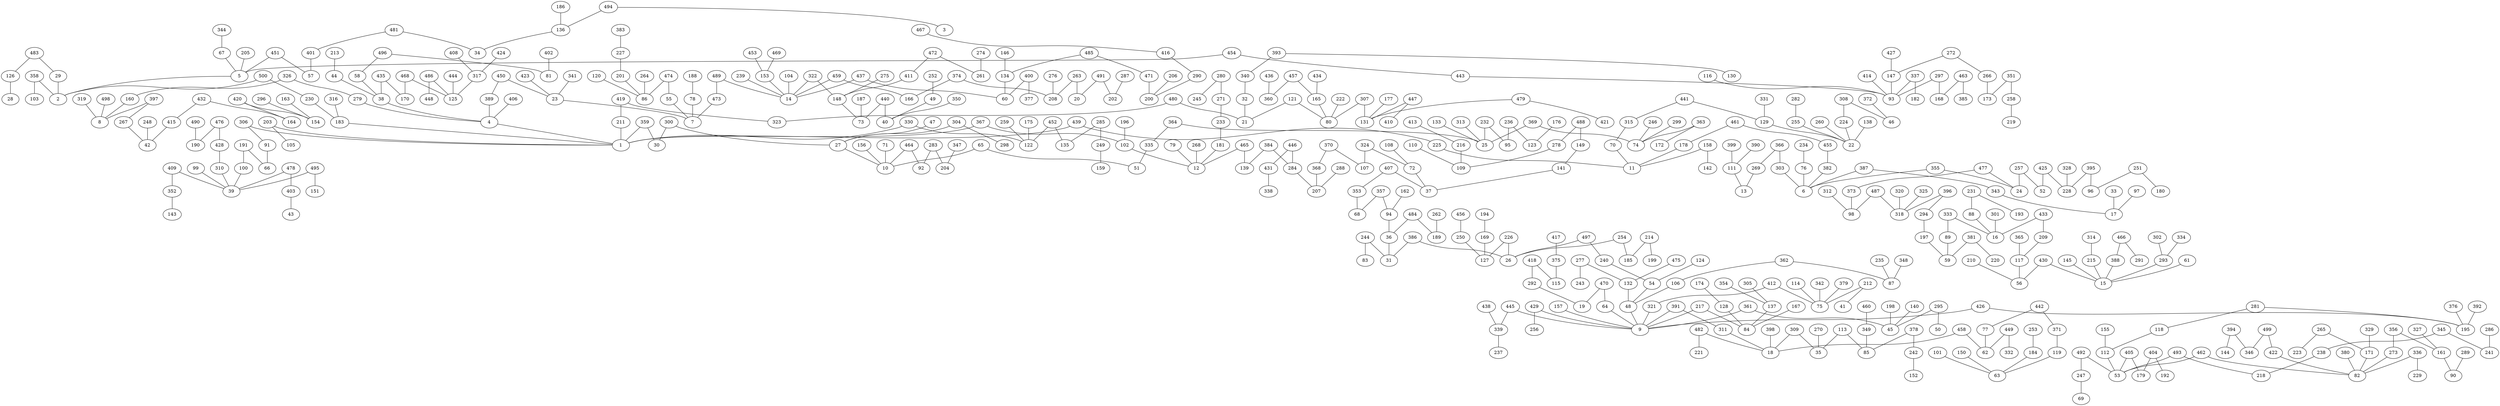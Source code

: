 graph x {
126 -- 28
483 -- 126
483 -- 29
29 -- 2
358 -- 103
358 -- 2
213 -- 44
44 -- 38
402 -- 81
496 -- 81
496 -- 58
58 -- 38
408 -- 317
424 -- 317
317 -- 125
444 -- 125
486 -- 448
486 -- 125
468 -- 125
468 -- 170
435 -- 170
435 -- 38
38 -- 4
319 -- 8
248 -- 42
163 -- 154
296 -- 154
420 -- 154
420 -- 164
432 -- 164
432 -- 415
415 -- 42
267 -- 42
397 -- 267
397 -- 8
498 -- 8
160 -- 8
326 -- 160
326 -- 279
279 -- 4
120 -- 86
383 -- 227
227 -- 201
201 -- 86
264 -- 86
474 -- 86
474 -- 55
55 -- 7
188 -- 78
78 -- 7
104 -- 14
453 -- 153
469 -- 153
153 -- 14
239 -- 14
187 -- 73
252 -- 49
49 -- 40
350 -- 40
440 -- 40
440 -- 73
148 -- 73
275 -- 148
274 -- 261
472 -- 261
472 -- 411
411 -- 148
322 -- 148
322 -- 14
146 -- 134
206 -- 200
467 -- 416
416 -- 290
290 -- 200
471 -- 200
485 -- 471
485 -- 134
134 -- 60
400 -- 377
400 -- 60
437 -- 60
437 -- 14
287 -- 202
491 -- 202
491 -- 20
263 -- 20
263 -- 208
276 -- 208
374 -- 208
374 -- 166
459 -- 166
459 -- 14
489 -- 14
489 -- 473
473 -- 7
23 -- 7
341 -- 23
423 -- 23
450 -- 23
450 -- 389
389 -- 4
406 -- 4
4 -- 1
203 -- 105
203 -- 1
393 -- 130
393 -- 340
340 -- 32
32 -- 21
434 -- 165
436 -- 360
457 -- 360
457 -- 165
165 -- 80
222 -- 80
177 -- 131
447 -- 410
447 -- 131
479 -- 421
479 -- 131
307 -- 131
307 -- 80
121 -- 80
121 -- 21
480 -- 21
480 -- 323
419 -- 323
419 -- 211
211 -- 1
99 -- 39
490 -- 190
476 -- 190
476 -- 428
428 -- 310
310 -- 39
352 -- 143
409 -- 352
409 -- 39
403 -- 43
478 -- 403
478 -- 39
495 -- 151
495 -- 39
100 -- 39
191 -- 100
191 -- 66
91 -- 66
306 -- 91
306 -- 1
175 -- 122
259 -- 122
249 -- 159
285 -- 249
285 -- 135
452 -- 135
452 -- 122
330 -- 122
330 -- 1
133 -- 25
176 -- 123
236 -- 123
236 -- 95
232 -- 95
232 -- 25
313 -- 25
246 -- 74
299 -- 74
363 -- 172
363 -- 74
369 -- 74
369 -- 25
364 -- 25
364 -- 335
335 -- 51
65 -- 51
65 -- 10
71 -- 10
156 -- 10
347 -- 204
283 -- 204
283 -- 92
464 -- 92
464 -- 10
27 -- 10
47 -- 27
304 -- 298
304 -- 27
300 -- 27
300 -- 30
359 -- 30
359 -- 1
79 -- 12
280 -- 245
280 -- 271
271 -- 233
233 -- 181
181 -- 12
268 -- 12
288 -- 207
110 -- 109
413 -- 216
216 -- 109
278 -- 109
488 -- 278
488 -- 149
149 -- 141
141 -- 37
244 -- 83
244 -- 31
194 -- 169
169 -- 127
456 -- 250
250 -- 127
226 -- 127
226 -- 26
214 -- 199
214 -- 185
254 -- 185
254 -- 26
417 -- 375
375 -- 115
418 -- 115
418 -- 292
292 -- 19
470 -- 19
470 -- 64
64 -- 9
157 -- 9
174 -- 128
128 -- 84
305 -- 137
354 -- 137
137 -- 84
167 -- 84
217 -- 84
217 -- 9
114 -- 75
212 -- 41
212 -- 75
342 -- 75
379 -- 75
412 -- 75
412 -- 321
321 -- 9
140 -- 45
198 -- 45
295 -- 50
295 -- 45
361 -- 45
361 -- 9
460 -- 349
349 -- 85
242 -- 152
378 -- 242
378 -- 85
113 -- 85
113 -- 35
270 -- 35
309 -- 35
309 -- 18
398 -- 18
101 -- 63
150 -- 63
253 -- 184
184 -- 63
119 -- 63
371 -- 119
442 -- 371
442 -- 77
77 -- 62
449 -- 332
449 -- 62
458 -- 62
458 -- 18
482 -- 221
482 -- 18
311 -- 18
391 -- 311
391 -- 9
404 -- 192
404 -- 179
405 -- 179
405 -- 53
265 -- 223
265 -- 171
329 -- 171
171 -- 82
289 -- 90
161 -- 90
327 -- 161
356 -- 161
356 -- 273
273 -- 82
336 -- 229
336 -- 82
380 -- 82
394 -- 144
394 -- 346
499 -- 346
499 -- 422
422 -- 82
462 -- 82
462 -- 53
247 -- 69
492 -- 247
492 -- 53
286 -- 241
345 -- 241
345 -- 238
238 -- 218
493 -- 218
493 -- 53
112 -- 53
155 -- 112
118 -- 112
281 -- 118
281 -- 195
376 -- 195
392 -- 195
426 -- 195
426 -- 9
429 -- 256
429 -- 9
339 -- 237
438 -- 339
445 -- 339
445 -- 9
48 -- 9
235 -- 87
348 -- 87
362 -- 87
362 -- 106
106 -- 48
277 -- 243
277 -- 132
475 -- 132
132 -- 48
54 -- 48
124 -- 54
240 -- 54
497 -- 240
497 -- 26
386 -- 26
386 -- 31
36 -- 31
262 -- 189
484 -- 189
484 -- 36
94 -- 36
162 -- 94
357 -- 94
357 -- 68
353 -- 68
407 -- 353
407 -- 37
72 -- 37
108 -- 72
324 -- 72
324 -- 107
370 -- 107
370 -- 368
368 -- 207
284 -- 207
431 -- 338
446 -- 431
446 -- 284
384 -- 284
384 -- 139
465 -- 139
465 -- 12
102 -- 12
196 -- 102
367 -- 102
367 -- 1
138 -- 22
372 -- 46
308 -- 46
308 -- 224
224 -- 22
282 -- 255
255 -- 22
260 -- 22
129 -- 22
331 -- 129
441 -- 129
441 -- 315
315 -- 70
70 -- 11
158 -- 142
158 -- 11
234 -- 76
76 -- 6
390 -- 111
399 -- 111
111 -- 13
269 -- 13
366 -- 269
366 -- 303
303 -- 6
328 -- 228
251 -- 180
251 -- 96
395 -- 96
395 -- 228
425 -- 228
425 -- 52
257 -- 52
257 -- 24
312 -- 98
320 -- 318
325 -- 318
231 -- 193
231 -- 88
88 -- 16
301 -- 16
210 -- 56
61 -- 15
145 -- 15
314 -- 215
215 -- 15
302 -- 293
334 -- 293
293 -- 15
466 -- 291
466 -- 388
388 -- 15
430 -- 15
430 -- 56
117 -- 56
365 -- 117
209 -- 117
433 -- 209
433 -- 16
333 -- 16
333 -- 89
89 -- 59
381 -- 220
381 -- 59
197 -- 59
294 -- 197
396 -- 294
396 -- 318
487 -- 318
487 -- 98
373 -- 98
477 -- 373
477 -- 24
355 -- 24
355 -- 6
33 -- 17
97 -- 17
343 -- 17
387 -- 343
387 -- 6
382 -- 6
455 -- 382
461 -- 455
461 -- 178
178 -- 11
225 -- 11
439 -- 225
439 -- 1
183 -- 1
316 -- 183
230 -- 183
500 -- 230
500 -- 2
5 -- 2
344 -- 67
67 -- 5
205 -- 5
116 -- 93
258 -- 219
351 -- 258
351 -- 173
266 -- 173
272 -- 266
272 -- 147
427 -- 147
147 -- 93
463 -- 385
463 -- 168
297 -- 168
297 -- 93
337 -- 182
337 -- 93
414 -- 93
443 -- 93
454 -- 443
454 -- 5
451 -- 5
451 -- 57
401 -- 57
481 -- 401
481 -- 34
136 -- 34
186 -- 136
494 -- 136
494 -- 3
}
